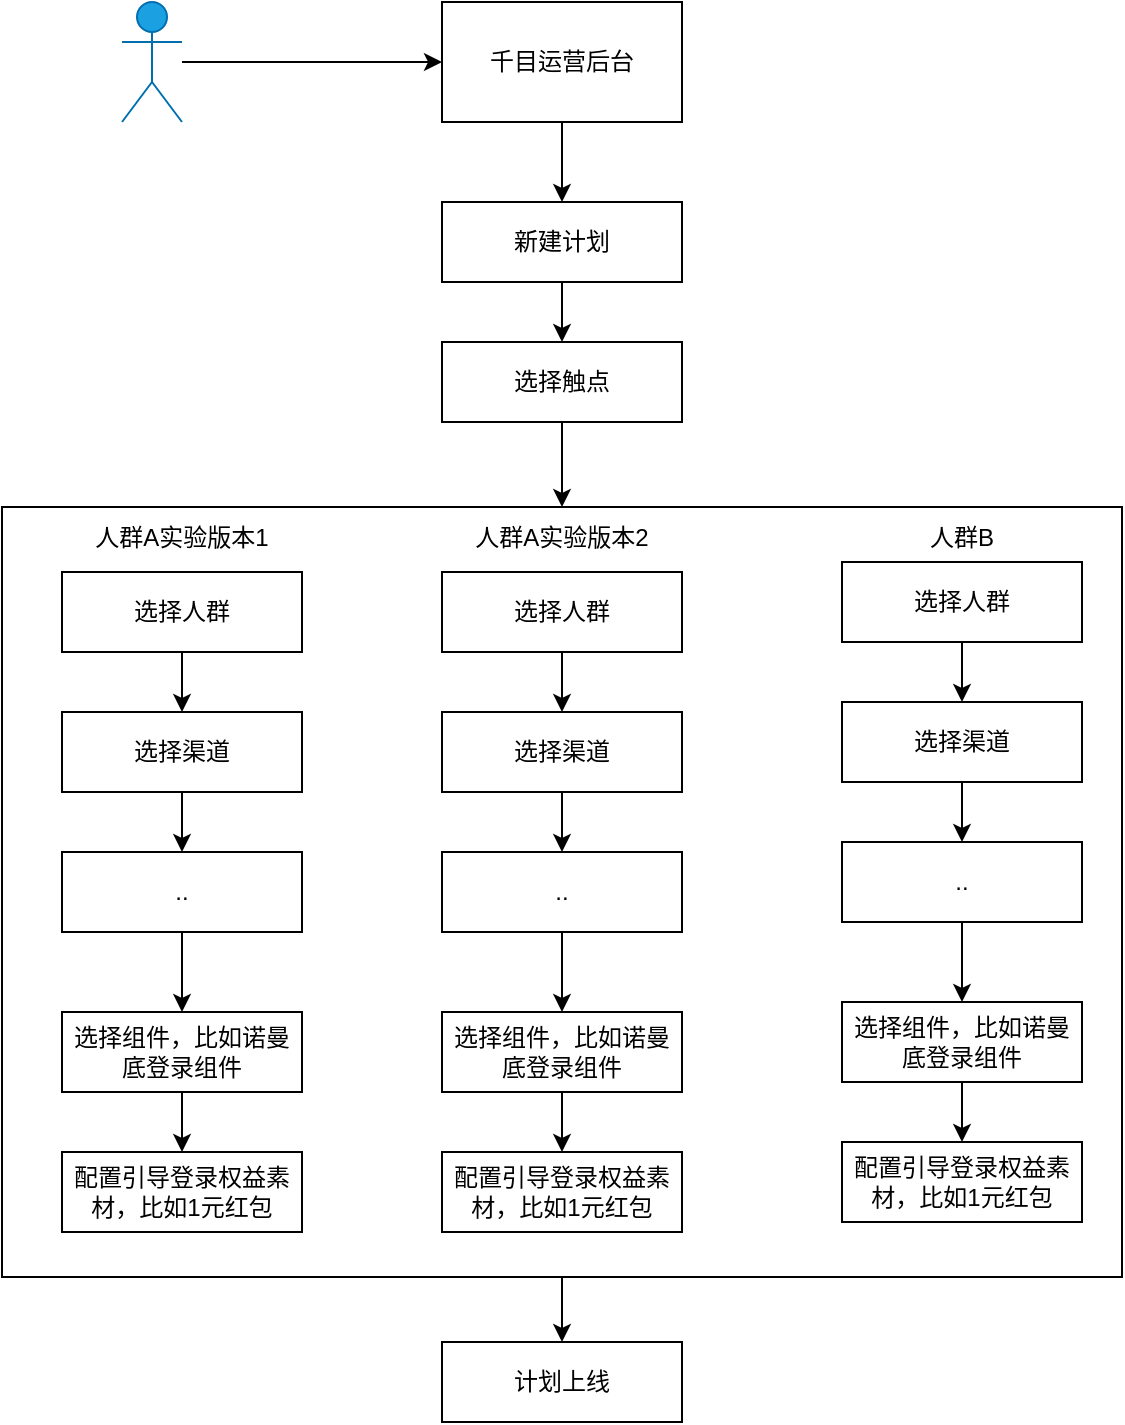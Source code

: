 <mxfile version="20.6.0" type="github">
  <diagram id="AdZXTAapoDVB2Nj3CLlC" name="第 1 页">
    <mxGraphModel dx="1186" dy="763" grid="0" gridSize="10" guides="1" tooltips="1" connect="1" arrows="1" fold="1" page="1" pageScale="1" pageWidth="827" pageHeight="1169" math="0" shadow="0">
      <root>
        <mxCell id="0" />
        <mxCell id="1" parent="0" />
        <mxCell id="sO1FA_72iBKOGkaWSEu6-46" value="" style="rounded=0;whiteSpace=wrap;html=1;" vertex="1" parent="1">
          <mxGeometry x="120" y="432.5" width="560" height="385" as="geometry" />
        </mxCell>
        <mxCell id="sO1FA_72iBKOGkaWSEu6-51" value="" style="edgeStyle=orthogonalEdgeStyle;rounded=0;orthogonalLoop=1;jettySize=auto;html=1;" edge="1" parent="1" source="sO1FA_72iBKOGkaWSEu6-46" target="sO1FA_72iBKOGkaWSEu6-26">
          <mxGeometry relative="1" as="geometry" />
        </mxCell>
        <mxCell id="sO1FA_72iBKOGkaWSEu6-13" value="" style="edgeStyle=orthogonalEdgeStyle;rounded=0;orthogonalLoop=1;jettySize=auto;html=1;" edge="1" parent="1" source="sO1FA_72iBKOGkaWSEu6-9" target="sO1FA_72iBKOGkaWSEu6-12">
          <mxGeometry relative="1" as="geometry" />
        </mxCell>
        <mxCell id="sO1FA_72iBKOGkaWSEu6-9" value="千目运营后台" style="rounded=0;whiteSpace=wrap;html=1;" vertex="1" parent="1">
          <mxGeometry x="340" y="180" width="120" height="60" as="geometry" />
        </mxCell>
        <mxCell id="sO1FA_72iBKOGkaWSEu6-11" style="edgeStyle=orthogonalEdgeStyle;rounded=0;orthogonalLoop=1;jettySize=auto;html=1;" edge="1" parent="1" source="sO1FA_72iBKOGkaWSEu6-10" target="sO1FA_72iBKOGkaWSEu6-9">
          <mxGeometry relative="1" as="geometry" />
        </mxCell>
        <mxCell id="sO1FA_72iBKOGkaWSEu6-10" value="运营" style="shape=umlActor;verticalLabelPosition=bottom;verticalAlign=top;html=1;outlineConnect=0;fillColor=#1ba1e2;fontColor=#ffffff;strokeColor=#006EAF;" vertex="1" parent="1">
          <mxGeometry x="180" y="180" width="30" height="60" as="geometry" />
        </mxCell>
        <mxCell id="sO1FA_72iBKOGkaWSEu6-15" value="" style="edgeStyle=orthogonalEdgeStyle;rounded=0;orthogonalLoop=1;jettySize=auto;html=1;" edge="1" parent="1" source="sO1FA_72iBKOGkaWSEu6-12" target="sO1FA_72iBKOGkaWSEu6-14">
          <mxGeometry relative="1" as="geometry" />
        </mxCell>
        <mxCell id="sO1FA_72iBKOGkaWSEu6-12" value="新建计划" style="rounded=0;whiteSpace=wrap;html=1;" vertex="1" parent="1">
          <mxGeometry x="340" y="280" width="120" height="40" as="geometry" />
        </mxCell>
        <mxCell id="sO1FA_72iBKOGkaWSEu6-47" value="" style="edgeStyle=orthogonalEdgeStyle;rounded=0;orthogonalLoop=1;jettySize=auto;html=1;" edge="1" parent="1" source="sO1FA_72iBKOGkaWSEu6-14" target="sO1FA_72iBKOGkaWSEu6-46">
          <mxGeometry relative="1" as="geometry" />
        </mxCell>
        <mxCell id="sO1FA_72iBKOGkaWSEu6-14" value="选择触点" style="rounded=0;whiteSpace=wrap;html=1;" vertex="1" parent="1">
          <mxGeometry x="340" y="350" width="120" height="40" as="geometry" />
        </mxCell>
        <mxCell id="sO1FA_72iBKOGkaWSEu6-19" value="" style="edgeStyle=orthogonalEdgeStyle;rounded=0;orthogonalLoop=1;jettySize=auto;html=1;" edge="1" parent="1" source="sO1FA_72iBKOGkaWSEu6-16" target="sO1FA_72iBKOGkaWSEu6-18">
          <mxGeometry relative="1" as="geometry" />
        </mxCell>
        <mxCell id="sO1FA_72iBKOGkaWSEu6-16" value="选择人群" style="rounded=0;whiteSpace=wrap;html=1;" vertex="1" parent="1">
          <mxGeometry x="150" y="465" width="120" height="40" as="geometry" />
        </mxCell>
        <mxCell id="sO1FA_72iBKOGkaWSEu6-21" value="" style="edgeStyle=orthogonalEdgeStyle;rounded=0;orthogonalLoop=1;jettySize=auto;html=1;" edge="1" parent="1" source="sO1FA_72iBKOGkaWSEu6-18" target="sO1FA_72iBKOGkaWSEu6-20">
          <mxGeometry relative="1" as="geometry" />
        </mxCell>
        <mxCell id="sO1FA_72iBKOGkaWSEu6-18" value="选择渠道" style="rounded=0;whiteSpace=wrap;html=1;" vertex="1" parent="1">
          <mxGeometry x="150" y="535" width="120" height="40" as="geometry" />
        </mxCell>
        <mxCell id="sO1FA_72iBKOGkaWSEu6-23" value="" style="edgeStyle=orthogonalEdgeStyle;rounded=0;orthogonalLoop=1;jettySize=auto;html=1;" edge="1" parent="1" source="sO1FA_72iBKOGkaWSEu6-20" target="sO1FA_72iBKOGkaWSEu6-22">
          <mxGeometry relative="1" as="geometry" />
        </mxCell>
        <mxCell id="sO1FA_72iBKOGkaWSEu6-20" value=".." style="rounded=0;whiteSpace=wrap;html=1;" vertex="1" parent="1">
          <mxGeometry x="150" y="605" width="120" height="40" as="geometry" />
        </mxCell>
        <mxCell id="sO1FA_72iBKOGkaWSEu6-25" value="" style="edgeStyle=orthogonalEdgeStyle;rounded=0;orthogonalLoop=1;jettySize=auto;html=1;" edge="1" parent="1" source="sO1FA_72iBKOGkaWSEu6-22" target="sO1FA_72iBKOGkaWSEu6-24">
          <mxGeometry relative="1" as="geometry" />
        </mxCell>
        <mxCell id="sO1FA_72iBKOGkaWSEu6-22" value="选择组件，比如诺曼底登录组件" style="rounded=0;whiteSpace=wrap;html=1;" vertex="1" parent="1">
          <mxGeometry x="150" y="685" width="120" height="40" as="geometry" />
        </mxCell>
        <mxCell id="sO1FA_72iBKOGkaWSEu6-24" value="配置引导登录权益素材，比如1元红包" style="rounded=0;whiteSpace=wrap;html=1;" vertex="1" parent="1">
          <mxGeometry x="150" y="755" width="120" height="40" as="geometry" />
        </mxCell>
        <mxCell id="sO1FA_72iBKOGkaWSEu6-26" value="计划上线" style="rounded=0;whiteSpace=wrap;html=1;" vertex="1" parent="1">
          <mxGeometry x="340" y="850" width="120" height="40" as="geometry" />
        </mxCell>
        <mxCell id="sO1FA_72iBKOGkaWSEu6-28" value="" style="edgeStyle=orthogonalEdgeStyle;rounded=0;orthogonalLoop=1;jettySize=auto;html=1;" edge="1" parent="1" source="sO1FA_72iBKOGkaWSEu6-29" target="sO1FA_72iBKOGkaWSEu6-31">
          <mxGeometry relative="1" as="geometry" />
        </mxCell>
        <mxCell id="sO1FA_72iBKOGkaWSEu6-29" value="选择人群" style="rounded=0;whiteSpace=wrap;html=1;" vertex="1" parent="1">
          <mxGeometry x="340" y="465" width="120" height="40" as="geometry" />
        </mxCell>
        <mxCell id="sO1FA_72iBKOGkaWSEu6-30" value="" style="edgeStyle=orthogonalEdgeStyle;rounded=0;orthogonalLoop=1;jettySize=auto;html=1;" edge="1" parent="1" source="sO1FA_72iBKOGkaWSEu6-31" target="sO1FA_72iBKOGkaWSEu6-33">
          <mxGeometry relative="1" as="geometry" />
        </mxCell>
        <mxCell id="sO1FA_72iBKOGkaWSEu6-31" value="选择渠道" style="rounded=0;whiteSpace=wrap;html=1;" vertex="1" parent="1">
          <mxGeometry x="340" y="535" width="120" height="40" as="geometry" />
        </mxCell>
        <mxCell id="sO1FA_72iBKOGkaWSEu6-32" value="" style="edgeStyle=orthogonalEdgeStyle;rounded=0;orthogonalLoop=1;jettySize=auto;html=1;" edge="1" parent="1" source="sO1FA_72iBKOGkaWSEu6-33" target="sO1FA_72iBKOGkaWSEu6-35">
          <mxGeometry relative="1" as="geometry" />
        </mxCell>
        <mxCell id="sO1FA_72iBKOGkaWSEu6-33" value=".." style="rounded=0;whiteSpace=wrap;html=1;" vertex="1" parent="1">
          <mxGeometry x="340" y="605" width="120" height="40" as="geometry" />
        </mxCell>
        <mxCell id="sO1FA_72iBKOGkaWSEu6-34" value="" style="edgeStyle=orthogonalEdgeStyle;rounded=0;orthogonalLoop=1;jettySize=auto;html=1;" edge="1" parent="1" source="sO1FA_72iBKOGkaWSEu6-35" target="sO1FA_72iBKOGkaWSEu6-36">
          <mxGeometry relative="1" as="geometry" />
        </mxCell>
        <mxCell id="sO1FA_72iBKOGkaWSEu6-35" value="选择组件，比如诺曼底登录组件" style="rounded=0;whiteSpace=wrap;html=1;" vertex="1" parent="1">
          <mxGeometry x="340" y="685" width="120" height="40" as="geometry" />
        </mxCell>
        <mxCell id="sO1FA_72iBKOGkaWSEu6-36" value="配置引导登录权益素材，比如1元红包" style="rounded=0;whiteSpace=wrap;html=1;" vertex="1" parent="1">
          <mxGeometry x="340" y="755" width="120" height="40" as="geometry" />
        </mxCell>
        <mxCell id="sO1FA_72iBKOGkaWSEu6-37" value="" style="edgeStyle=orthogonalEdgeStyle;rounded=0;orthogonalLoop=1;jettySize=auto;html=1;" edge="1" parent="1" source="sO1FA_72iBKOGkaWSEu6-38" target="sO1FA_72iBKOGkaWSEu6-40">
          <mxGeometry relative="1" as="geometry" />
        </mxCell>
        <mxCell id="sO1FA_72iBKOGkaWSEu6-38" value="选择人群" style="rounded=0;whiteSpace=wrap;html=1;" vertex="1" parent="1">
          <mxGeometry x="540" y="460" width="120" height="40" as="geometry" />
        </mxCell>
        <mxCell id="sO1FA_72iBKOGkaWSEu6-39" value="" style="edgeStyle=orthogonalEdgeStyle;rounded=0;orthogonalLoop=1;jettySize=auto;html=1;" edge="1" parent="1" source="sO1FA_72iBKOGkaWSEu6-40" target="sO1FA_72iBKOGkaWSEu6-42">
          <mxGeometry relative="1" as="geometry" />
        </mxCell>
        <mxCell id="sO1FA_72iBKOGkaWSEu6-40" value="选择渠道" style="rounded=0;whiteSpace=wrap;html=1;" vertex="1" parent="1">
          <mxGeometry x="540" y="530" width="120" height="40" as="geometry" />
        </mxCell>
        <mxCell id="sO1FA_72iBKOGkaWSEu6-41" value="" style="edgeStyle=orthogonalEdgeStyle;rounded=0;orthogonalLoop=1;jettySize=auto;html=1;" edge="1" parent="1" source="sO1FA_72iBKOGkaWSEu6-42" target="sO1FA_72iBKOGkaWSEu6-44">
          <mxGeometry relative="1" as="geometry" />
        </mxCell>
        <mxCell id="sO1FA_72iBKOGkaWSEu6-42" value=".." style="rounded=0;whiteSpace=wrap;html=1;" vertex="1" parent="1">
          <mxGeometry x="540" y="600" width="120" height="40" as="geometry" />
        </mxCell>
        <mxCell id="sO1FA_72iBKOGkaWSEu6-43" value="" style="edgeStyle=orthogonalEdgeStyle;rounded=0;orthogonalLoop=1;jettySize=auto;html=1;" edge="1" parent="1" source="sO1FA_72iBKOGkaWSEu6-44" target="sO1FA_72iBKOGkaWSEu6-45">
          <mxGeometry relative="1" as="geometry" />
        </mxCell>
        <mxCell id="sO1FA_72iBKOGkaWSEu6-44" value="选择组件，比如诺曼底登录组件" style="rounded=0;whiteSpace=wrap;html=1;" vertex="1" parent="1">
          <mxGeometry x="540" y="680" width="120" height="40" as="geometry" />
        </mxCell>
        <mxCell id="sO1FA_72iBKOGkaWSEu6-45" value="配置引导登录权益素材，比如1元红包" style="rounded=0;whiteSpace=wrap;html=1;" vertex="1" parent="1">
          <mxGeometry x="540" y="750" width="120" height="40" as="geometry" />
        </mxCell>
        <mxCell id="sO1FA_72iBKOGkaWSEu6-48" value="人群A实验版本1" style="text;html=1;strokeColor=none;fillColor=none;align=center;verticalAlign=middle;whiteSpace=wrap;rounded=0;" vertex="1" parent="1">
          <mxGeometry x="160" y="430" width="100" height="35" as="geometry" />
        </mxCell>
        <mxCell id="sO1FA_72iBKOGkaWSEu6-49" value="人群A实验版本2" style="text;html=1;strokeColor=none;fillColor=none;align=center;verticalAlign=middle;whiteSpace=wrap;rounded=0;" vertex="1" parent="1">
          <mxGeometry x="350" y="430" width="100" height="35" as="geometry" />
        </mxCell>
        <mxCell id="sO1FA_72iBKOGkaWSEu6-50" value="人群B" style="text;html=1;strokeColor=none;fillColor=none;align=center;verticalAlign=middle;whiteSpace=wrap;rounded=0;" vertex="1" parent="1">
          <mxGeometry x="550" y="430" width="100" height="35" as="geometry" />
        </mxCell>
      </root>
    </mxGraphModel>
  </diagram>
</mxfile>
